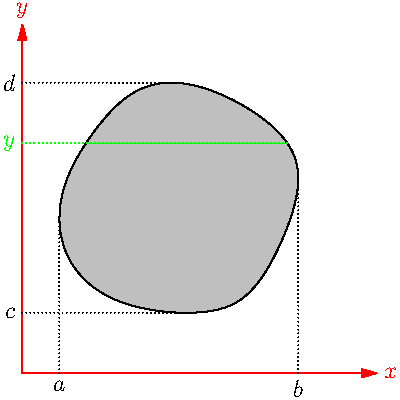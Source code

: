 import graph;

size(200,200,IgnoreAspect);

real x(real t) {return 2 + 1.5*cos(t) + 0.1*sin(3*t);}
real y(real t) {return 3 + 2*sin(t) + 0.05*cos(4*t);}

pair curve(real t) {return (x(t), y(t));}

real t0 = 0;
real t1 = 2*pi;

path boundary = graph(x, y, t0, t1, operator ..);

real x0 = 1;
real y0 = 4;

real[] xtimes = times(boundary, x0);
real[] ytimes = times(boundary, (0, y0));
real[] mints = mintimes(boundary);
real[] maxts = maxtimes(boundary);

real miny = point(boundary, xtimes[0]).y;
real maxy = point(boundary, xtimes[1]).y;
real minx = point(boundary, ytimes[0]).x;
real maxx = point(boundary, ytimes[1]).x;

pair mins = min(boundary);
pair maxs = max(boundary);
pair center = (mins + maxs)/2;

pair minxpt = point(boundary, mints[0]);
pair minypt = point(boundary, mints[1]);
pair maxxpt = point(boundary, maxts[0]);
pair maxypt = point(boundary, maxts[1]);

// Features:

bool Floor=true;
bool XSlice=false;
bool YSlice=true;

//Axes
draw((0,0)--(maxs.x+1,0),red,Arrow(),L = Label("$x$",1));
draw((0,0)--(0,maxs.y+1),red,Arrow(),L = Label("$y$",1));

//Floor
if(Floor){
    fill(boundary--cycle, gray+opacity(.5));
    draw(boundary, black);
    draw((mins.x,0)--minxpt, black+dotted);
    draw((maxs.x,0)--maxxpt, black+dotted);
    label("$a$",(mins.x,0), align=S);
    label("$b$",(maxs.x,0), align=S);
    draw((0,mins.y)--minypt, black+dotted);
    draw((0,maxs.y)--maxypt, black+dotted);
    label("$c$",(0,mins.y), align=W);
    label("$d$",(0,maxs.y), align=W);
}

//Traces
if(XSlice){
    draw((x0,miny) -- (x0,maxy), blue+linewidth(.5pt));
    draw((x0,0)--(x0,miny), blue+dotted);
    label("$x$",(x0,0), blue, align=S);
}

if(YSlice){
    draw((minx,y0) -- (maxx,y0), green+linewidth(.5pt));
    draw((0,y0)--(minx,y0), green+dotted);
    label("$y$",(0,y0), green, align=W);
}

